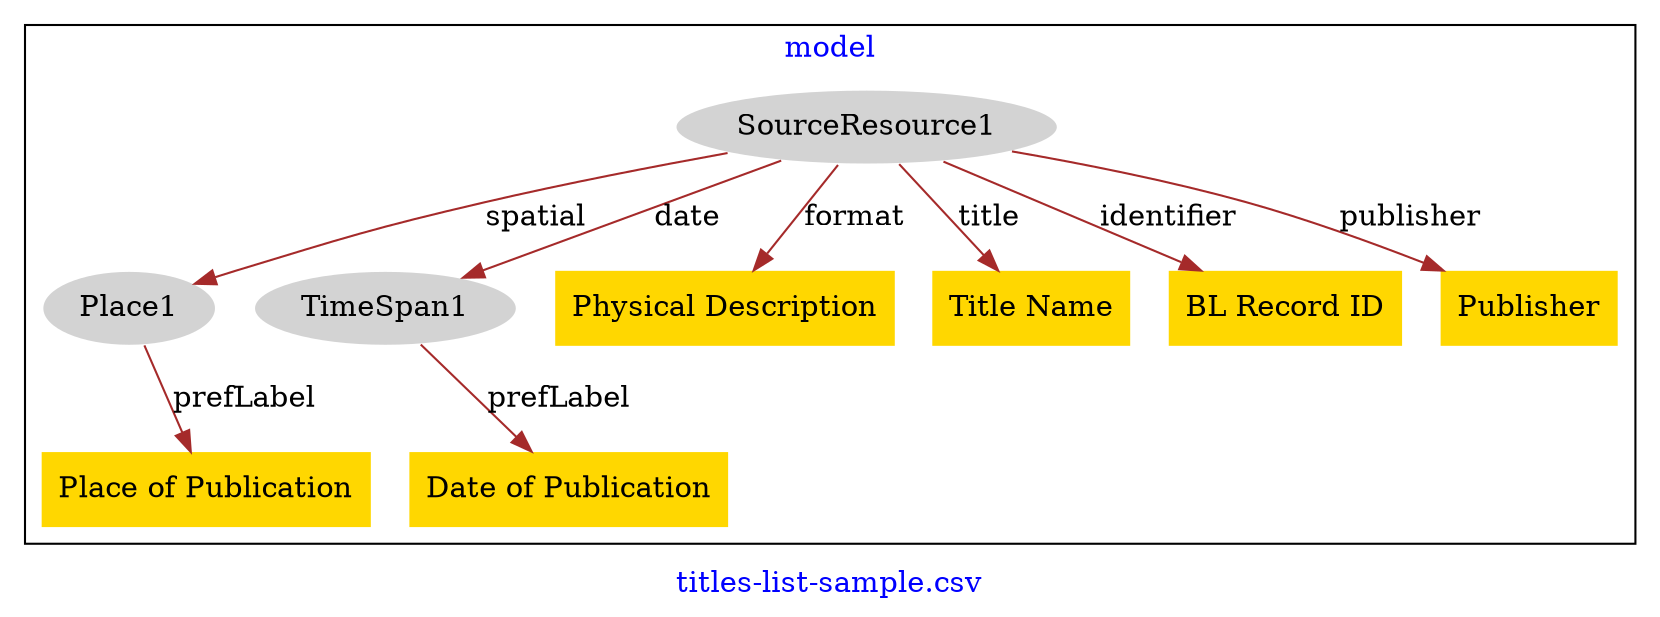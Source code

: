digraph n0 {
fontcolor="blue"
remincross="true"
label="titles-list-sample.csv"
subgraph cluster {
label="model"
n2[style="filled",color="white",fillcolor="lightgray",label="SourceResource1"];
n3[style="filled",color="white",fillcolor="lightgray",label="Place1"];
n4[style="filled",color="white",fillcolor="lightgray",label="TimeSpan1"];
n5[shape="plaintext",style="filled",fillcolor="gold",label="Physical Description"];
n6[shape="plaintext",style="filled",fillcolor="gold",label="Date of Publication"];
n7[shape="plaintext",style="filled",fillcolor="gold",label="Title Name"];
n8[shape="plaintext",style="filled",fillcolor="gold",label="BL Record ID"];
n9[shape="plaintext",style="filled",fillcolor="gold",label="Publisher"];
n10[shape="plaintext",style="filled",fillcolor="gold",label="Place of Publication"];
}
n2 -> n3[color="brown",fontcolor="black",label="spatial"]
n2 -> n4[color="brown",fontcolor="black",label="date"]
n2 -> n5[color="brown",fontcolor="black",label="format"]
n4 -> n6[color="brown",fontcolor="black",label="prefLabel"]
n2 -> n7[color="brown",fontcolor="black",label="title"]
n2 -> n8[color="brown",fontcolor="black",label="identifier"]
n2 -> n9[color="brown",fontcolor="black",label="publisher"]
n3 -> n10[color="brown",fontcolor="black",label="prefLabel"]
}
